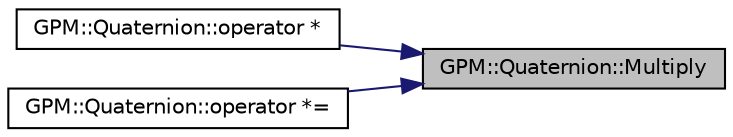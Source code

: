 digraph "GPM::Quaternion::Multiply"
{
 // INTERACTIVE_SVG=YES
 // LATEX_PDF_SIZE
  edge [fontname="Helvetica",fontsize="10",labelfontname="Helvetica",labelfontsize="10"];
  node [fontname="Helvetica",fontsize="10",shape=record];
  rankdir="RL";
  Node153 [label="GPM::Quaternion::Multiply",height=0.2,width=0.4,color="black", fillcolor="grey75", style="filled", fontcolor="black",tooltip="Multiply the current quaternion with another one."];
  Node153 -> Node154 [dir="back",color="midnightblue",fontsize="10",style="solid",fontname="Helvetica"];
  Node154 [label="GPM::Quaternion::operator *",height=0.2,width=0.4,color="black", fillcolor="white", style="filled",URL="$struct_g_p_m_1_1_quaternion.html#af9d645f793ff2f70f030bed28a903f64",tooltip=" "];
  Node153 -> Node155 [dir="back",color="midnightblue",fontsize="10",style="solid",fontname="Helvetica"];
  Node155 [label="GPM::Quaternion::operator *=",height=0.2,width=0.4,color="black", fillcolor="white", style="filled",URL="$struct_g_p_m_1_1_quaternion.html#aba7b529e2137a844bdd0b4b5ccec1be6",tooltip=" "];
}
